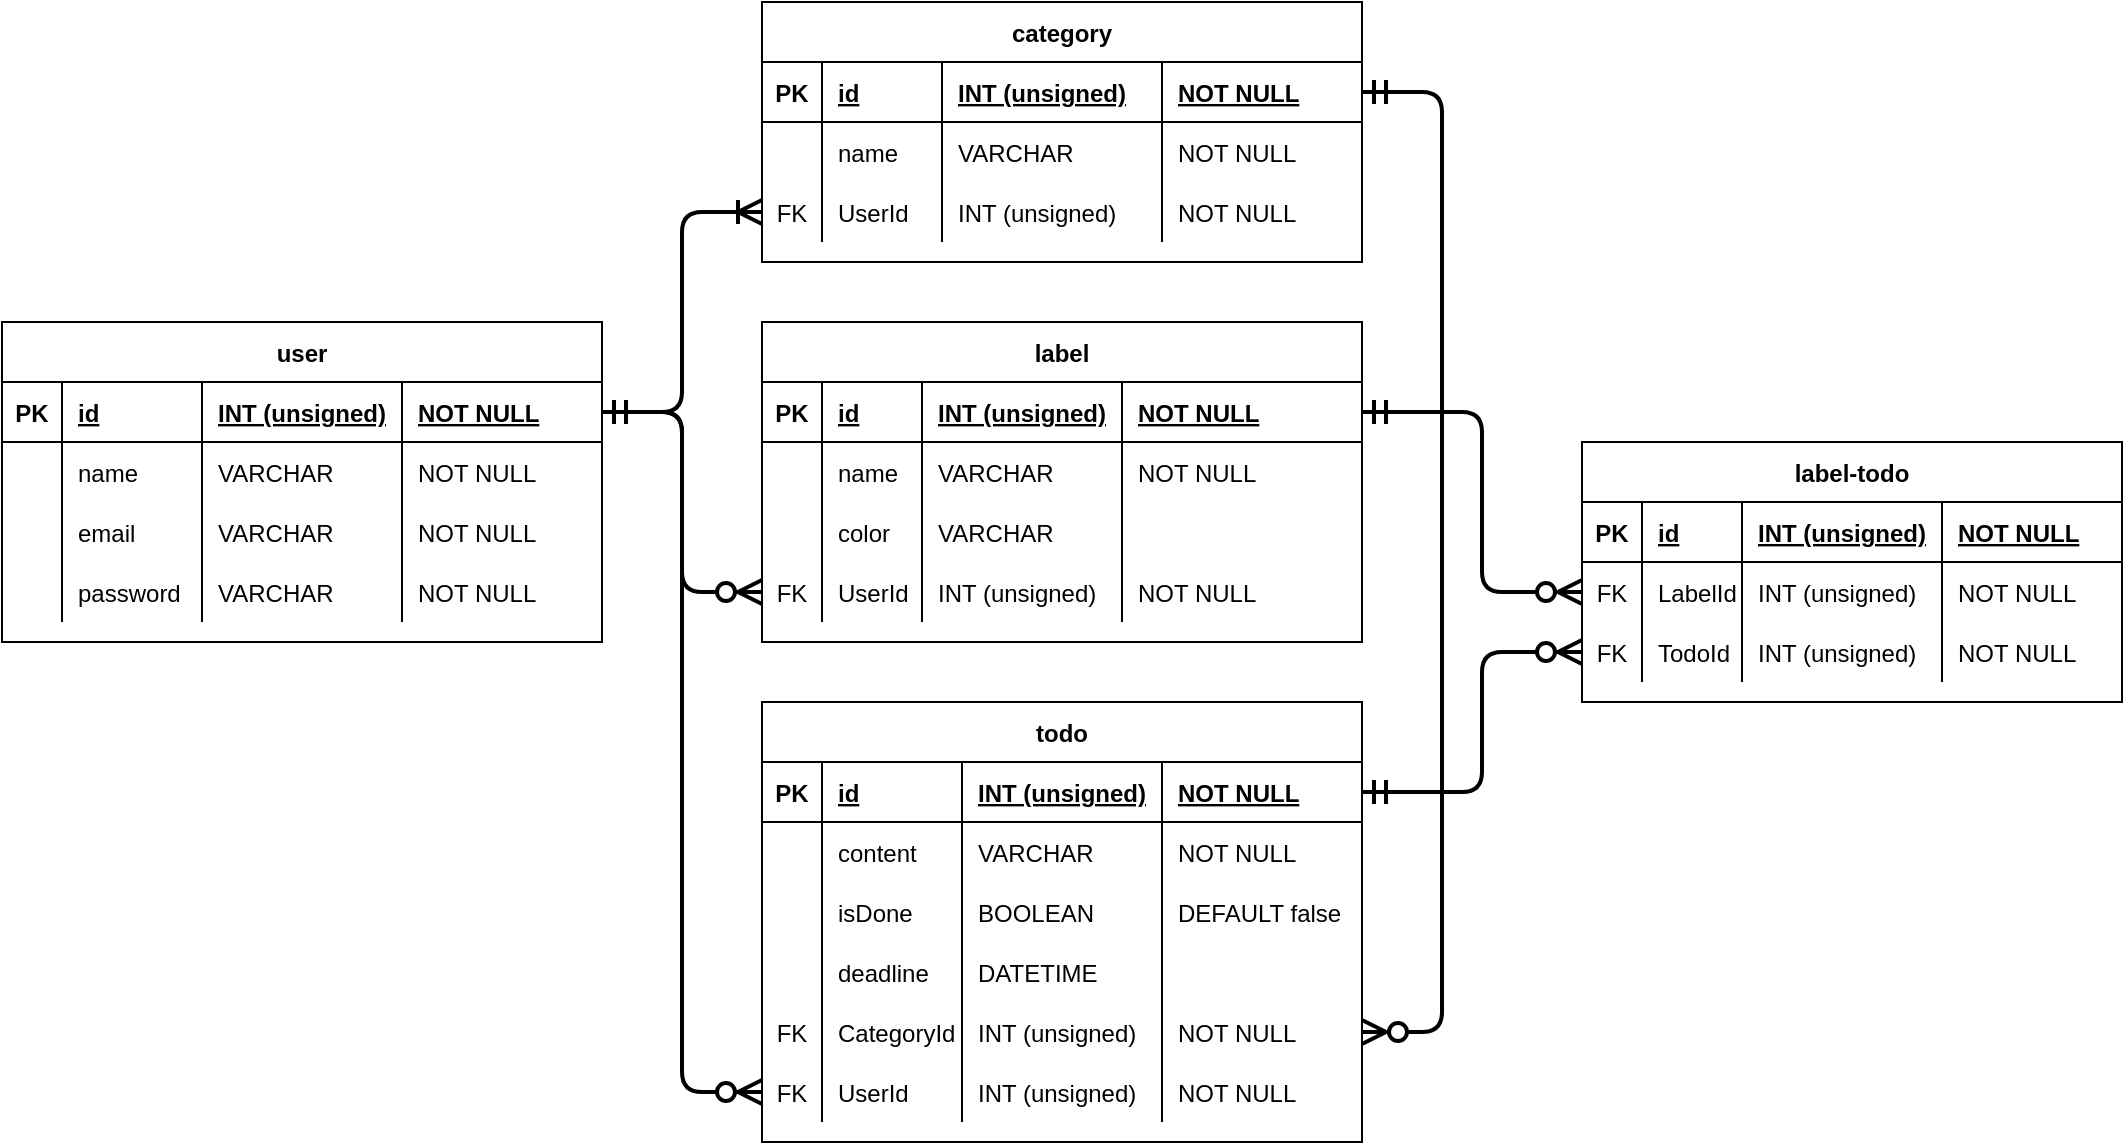 <mxfile version="14.6.13" type="device"><diagram id="R2lEEEUBdFMjLlhIrx00" name="Page-1"><mxGraphModel dx="1086" dy="806" grid="1" gridSize="10" guides="1" tooltips="1" connect="1" arrows="1" fold="1" page="1" pageScale="1" pageWidth="1169" pageHeight="827" math="0" shadow="0" extFonts="Permanent Marker^https://fonts.googleapis.com/css?family=Permanent+Marker"><root><mxCell id="0"/><mxCell id="1" parent="0"/><mxCell id="C-vyLk0tnHw3VtMMgP7b-23" value="category" style="shape=table;startSize=30;container=1;collapsible=1;childLayout=tableLayout;fixedRows=1;rowLines=0;fontStyle=1;align=center;resizeLast=1;" parent="1" vertex="1"><mxGeometry x="435" y="90" width="300" height="130" as="geometry"/></mxCell><mxCell id="C-vyLk0tnHw3VtMMgP7b-24" value="" style="shape=partialRectangle;collapsible=0;dropTarget=0;pointerEvents=0;fillColor=none;points=[[0,0.5],[1,0.5]];portConstraint=eastwest;top=0;left=0;right=0;bottom=1;" parent="C-vyLk0tnHw3VtMMgP7b-23" vertex="1"><mxGeometry y="30" width="300" height="30" as="geometry"/></mxCell><mxCell id="C-vyLk0tnHw3VtMMgP7b-25" value="PK" style="shape=partialRectangle;overflow=hidden;connectable=0;fillColor=none;top=0;left=0;bottom=0;right=0;fontStyle=1;" parent="C-vyLk0tnHw3VtMMgP7b-24" vertex="1"><mxGeometry width="30" height="30" as="geometry"/></mxCell><mxCell id="C-vyLk0tnHw3VtMMgP7b-26" value="id" style="shape=partialRectangle;overflow=hidden;connectable=0;fillColor=none;top=0;left=0;bottom=0;right=0;align=left;spacingLeft=6;fontStyle=5;" parent="C-vyLk0tnHw3VtMMgP7b-24" vertex="1"><mxGeometry x="30" width="60" height="30" as="geometry"/></mxCell><mxCell id="ZadBOkuzzc8roMkSDBd8-3" value="INT (unsigned)" style="shape=partialRectangle;overflow=hidden;connectable=0;fillColor=none;top=0;left=0;bottom=0;right=0;align=left;spacingLeft=6;fontStyle=5;" parent="C-vyLk0tnHw3VtMMgP7b-24" vertex="1"><mxGeometry x="90" width="110" height="30" as="geometry"/></mxCell><mxCell id="ZadBOkuzzc8roMkSDBd8-1" value="NOT NULL" style="shape=partialRectangle;overflow=hidden;connectable=0;fillColor=none;top=0;left=0;bottom=0;right=0;align=left;spacingLeft=6;fontStyle=5;" parent="C-vyLk0tnHw3VtMMgP7b-24" vertex="1"><mxGeometry x="200" width="100" height="30" as="geometry"/></mxCell><mxCell id="C-vyLk0tnHw3VtMMgP7b-27" value="" style="shape=partialRectangle;collapsible=0;dropTarget=0;pointerEvents=0;fillColor=none;points=[[0,0.5],[1,0.5]];portConstraint=eastwest;top=0;left=0;right=0;bottom=0;" parent="C-vyLk0tnHw3VtMMgP7b-23" vertex="1"><mxGeometry y="60" width="300" height="30" as="geometry"/></mxCell><mxCell id="C-vyLk0tnHw3VtMMgP7b-28" value="" style="shape=partialRectangle;overflow=hidden;connectable=0;fillColor=none;top=0;left=0;bottom=0;right=0;" parent="C-vyLk0tnHw3VtMMgP7b-27" vertex="1"><mxGeometry width="30" height="30" as="geometry"/></mxCell><mxCell id="C-vyLk0tnHw3VtMMgP7b-29" value="name" style="shape=partialRectangle;overflow=hidden;connectable=0;fillColor=none;top=0;left=0;bottom=0;right=0;align=left;spacingLeft=6;" parent="C-vyLk0tnHw3VtMMgP7b-27" vertex="1"><mxGeometry x="30" width="60" height="30" as="geometry"/></mxCell><mxCell id="ZadBOkuzzc8roMkSDBd8-4" value="VARCHAR" style="shape=partialRectangle;overflow=hidden;connectable=0;fillColor=none;top=0;left=0;bottom=0;right=0;align=left;spacingLeft=6;" parent="C-vyLk0tnHw3VtMMgP7b-27" vertex="1"><mxGeometry x="90" width="110" height="30" as="geometry"/></mxCell><mxCell id="ZadBOkuzzc8roMkSDBd8-2" value="NOT NULL" style="shape=partialRectangle;overflow=hidden;connectable=0;fillColor=none;top=0;left=0;bottom=0;right=0;align=left;spacingLeft=6;" parent="C-vyLk0tnHw3VtMMgP7b-27" vertex="1"><mxGeometry x="200" width="100" height="30" as="geometry"/></mxCell><mxCell id="ZadBOkuzzc8roMkSDBd8-5" style="shape=partialRectangle;collapsible=0;dropTarget=0;pointerEvents=0;fillColor=none;points=[[0,0.5],[1,0.5]];portConstraint=eastwest;top=0;left=0;right=0;bottom=0;" parent="C-vyLk0tnHw3VtMMgP7b-23" vertex="1"><mxGeometry y="90" width="300" height="30" as="geometry"/></mxCell><mxCell id="ZadBOkuzzc8roMkSDBd8-6" value="FK" style="shape=partialRectangle;overflow=hidden;connectable=0;fillColor=none;top=0;left=0;bottom=0;right=0;" parent="ZadBOkuzzc8roMkSDBd8-5" vertex="1"><mxGeometry width="30" height="30" as="geometry"/></mxCell><mxCell id="ZadBOkuzzc8roMkSDBd8-7" value="UserId" style="shape=partialRectangle;overflow=hidden;connectable=0;fillColor=none;top=0;left=0;bottom=0;right=0;align=left;spacingLeft=6;" parent="ZadBOkuzzc8roMkSDBd8-5" vertex="1"><mxGeometry x="30" width="60" height="30" as="geometry"/></mxCell><mxCell id="ZadBOkuzzc8roMkSDBd8-8" value="INT (unsigned)" style="shape=partialRectangle;overflow=hidden;connectable=0;fillColor=none;top=0;left=0;bottom=0;right=0;align=left;spacingLeft=6;" parent="ZadBOkuzzc8roMkSDBd8-5" vertex="1"><mxGeometry x="90" width="110" height="30" as="geometry"/></mxCell><mxCell id="ZadBOkuzzc8roMkSDBd8-9" value="NOT NULL" style="shape=partialRectangle;overflow=hidden;connectable=0;fillColor=none;top=0;left=0;bottom=0;right=0;align=left;spacingLeft=6;" parent="ZadBOkuzzc8roMkSDBd8-5" vertex="1"><mxGeometry x="200" width="100" height="30" as="geometry"/></mxCell><mxCell id="ZadBOkuzzc8roMkSDBd8-10" value="label" style="shape=table;startSize=30;container=1;collapsible=1;childLayout=tableLayout;fixedRows=1;rowLines=0;fontStyle=1;align=center;resizeLast=1;" parent="1" vertex="1"><mxGeometry x="435" y="250" width="300" height="160" as="geometry"/></mxCell><mxCell id="ZadBOkuzzc8roMkSDBd8-11" value="" style="shape=partialRectangle;collapsible=0;dropTarget=0;pointerEvents=0;fillColor=none;points=[[0,0.5],[1,0.5]];portConstraint=eastwest;top=0;left=0;right=0;bottom=1;" parent="ZadBOkuzzc8roMkSDBd8-10" vertex="1"><mxGeometry y="30" width="300" height="30" as="geometry"/></mxCell><mxCell id="ZadBOkuzzc8roMkSDBd8-12" value="PK" style="shape=partialRectangle;overflow=hidden;connectable=0;fillColor=none;top=0;left=0;bottom=0;right=0;fontStyle=1;" parent="ZadBOkuzzc8roMkSDBd8-11" vertex="1"><mxGeometry width="30" height="30" as="geometry"/></mxCell><mxCell id="ZadBOkuzzc8roMkSDBd8-13" value="id" style="shape=partialRectangle;overflow=hidden;connectable=0;fillColor=none;top=0;left=0;bottom=0;right=0;align=left;spacingLeft=6;fontStyle=5;" parent="ZadBOkuzzc8roMkSDBd8-11" vertex="1"><mxGeometry x="30" width="50" height="30" as="geometry"/></mxCell><mxCell id="ZadBOkuzzc8roMkSDBd8-14" value="INT (unsigned)" style="shape=partialRectangle;overflow=hidden;connectable=0;fillColor=none;top=0;left=0;bottom=0;right=0;align=left;spacingLeft=6;fontStyle=5;" parent="ZadBOkuzzc8roMkSDBd8-11" vertex="1"><mxGeometry x="80" width="100" height="30" as="geometry"/></mxCell><mxCell id="ZadBOkuzzc8roMkSDBd8-15" value="NOT NULL" style="shape=partialRectangle;overflow=hidden;connectable=0;fillColor=none;top=0;left=0;bottom=0;right=0;align=left;spacingLeft=6;fontStyle=5;" parent="ZadBOkuzzc8roMkSDBd8-11" vertex="1"><mxGeometry x="180" width="120" height="30" as="geometry"/></mxCell><mxCell id="ZadBOkuzzc8roMkSDBd8-16" value="" style="shape=partialRectangle;collapsible=0;dropTarget=0;pointerEvents=0;fillColor=none;points=[[0,0.5],[1,0.5]];portConstraint=eastwest;top=0;left=0;right=0;bottom=0;" parent="ZadBOkuzzc8roMkSDBd8-10" vertex="1"><mxGeometry y="60" width="300" height="30" as="geometry"/></mxCell><mxCell id="ZadBOkuzzc8roMkSDBd8-17" value="" style="shape=partialRectangle;overflow=hidden;connectable=0;fillColor=none;top=0;left=0;bottom=0;right=0;" parent="ZadBOkuzzc8roMkSDBd8-16" vertex="1"><mxGeometry width="30" height="30" as="geometry"/></mxCell><mxCell id="ZadBOkuzzc8roMkSDBd8-18" value="name" style="shape=partialRectangle;overflow=hidden;connectable=0;fillColor=none;top=0;left=0;bottom=0;right=0;align=left;spacingLeft=6;" parent="ZadBOkuzzc8roMkSDBd8-16" vertex="1"><mxGeometry x="30" width="50" height="30" as="geometry"/></mxCell><mxCell id="ZadBOkuzzc8roMkSDBd8-19" value="VARCHAR" style="shape=partialRectangle;overflow=hidden;connectable=0;fillColor=none;top=0;left=0;bottom=0;right=0;align=left;spacingLeft=6;" parent="ZadBOkuzzc8roMkSDBd8-16" vertex="1"><mxGeometry x="80" width="100" height="30" as="geometry"/></mxCell><mxCell id="ZadBOkuzzc8roMkSDBd8-20" value="NOT NULL" style="shape=partialRectangle;overflow=hidden;connectable=0;fillColor=none;top=0;left=0;bottom=0;right=0;align=left;spacingLeft=6;" parent="ZadBOkuzzc8roMkSDBd8-16" vertex="1"><mxGeometry x="180" width="120" height="30" as="geometry"/></mxCell><mxCell id="ZadBOkuzzc8roMkSDBd8-26" style="shape=partialRectangle;collapsible=0;dropTarget=0;pointerEvents=0;fillColor=none;points=[[0,0.5],[1,0.5]];portConstraint=eastwest;top=0;left=0;right=0;bottom=0;" parent="ZadBOkuzzc8roMkSDBd8-10" vertex="1"><mxGeometry y="90" width="300" height="30" as="geometry"/></mxCell><mxCell id="ZadBOkuzzc8roMkSDBd8-27" style="shape=partialRectangle;overflow=hidden;connectable=0;fillColor=none;top=0;left=0;bottom=0;right=0;" parent="ZadBOkuzzc8roMkSDBd8-26" vertex="1"><mxGeometry width="30" height="30" as="geometry"/></mxCell><mxCell id="ZadBOkuzzc8roMkSDBd8-28" value="color" style="shape=partialRectangle;overflow=hidden;connectable=0;fillColor=none;top=0;left=0;bottom=0;right=0;align=left;spacingLeft=6;" parent="ZadBOkuzzc8roMkSDBd8-26" vertex="1"><mxGeometry x="30" width="50" height="30" as="geometry"/></mxCell><mxCell id="ZadBOkuzzc8roMkSDBd8-29" value="VARCHAR" style="shape=partialRectangle;overflow=hidden;connectable=0;fillColor=none;top=0;left=0;bottom=0;right=0;align=left;spacingLeft=6;" parent="ZadBOkuzzc8roMkSDBd8-26" vertex="1"><mxGeometry x="80" width="100" height="30" as="geometry"/></mxCell><mxCell id="ZadBOkuzzc8roMkSDBd8-30" style="shape=partialRectangle;overflow=hidden;connectable=0;fillColor=none;top=0;left=0;bottom=0;right=0;align=left;spacingLeft=6;" parent="ZadBOkuzzc8roMkSDBd8-26" vertex="1"><mxGeometry x="180" width="120" height="30" as="geometry"/></mxCell><mxCell id="ZadBOkuzzc8roMkSDBd8-21" style="shape=partialRectangle;collapsible=0;dropTarget=0;pointerEvents=0;fillColor=none;points=[[0,0.5],[1,0.5]];portConstraint=eastwest;top=0;left=0;right=0;bottom=0;" parent="ZadBOkuzzc8roMkSDBd8-10" vertex="1"><mxGeometry y="120" width="300" height="30" as="geometry"/></mxCell><mxCell id="ZadBOkuzzc8roMkSDBd8-22" value="FK" style="shape=partialRectangle;overflow=hidden;connectable=0;fillColor=none;top=0;left=0;bottom=0;right=0;" parent="ZadBOkuzzc8roMkSDBd8-21" vertex="1"><mxGeometry width="30" height="30" as="geometry"/></mxCell><mxCell id="ZadBOkuzzc8roMkSDBd8-23" value="UserId" style="shape=partialRectangle;overflow=hidden;connectable=0;fillColor=none;top=0;left=0;bottom=0;right=0;align=left;spacingLeft=6;" parent="ZadBOkuzzc8roMkSDBd8-21" vertex="1"><mxGeometry x="30" width="50" height="30" as="geometry"/></mxCell><mxCell id="ZadBOkuzzc8roMkSDBd8-24" value="INT (unsigned)" style="shape=partialRectangle;overflow=hidden;connectable=0;fillColor=none;top=0;left=0;bottom=0;right=0;align=left;spacingLeft=6;" parent="ZadBOkuzzc8roMkSDBd8-21" vertex="1"><mxGeometry x="80" width="100" height="30" as="geometry"/></mxCell><mxCell id="ZadBOkuzzc8roMkSDBd8-25" value="NOT NULL" style="shape=partialRectangle;overflow=hidden;connectable=0;fillColor=none;top=0;left=0;bottom=0;right=0;align=left;spacingLeft=6;" parent="ZadBOkuzzc8roMkSDBd8-21" vertex="1"><mxGeometry x="180" width="120" height="30" as="geometry"/></mxCell><mxCell id="ZadBOkuzzc8roMkSDBd8-31" value="user" style="shape=table;startSize=30;container=1;collapsible=1;childLayout=tableLayout;fixedRows=1;rowLines=0;fontStyle=1;align=center;resizeLast=1;" parent="1" vertex="1"><mxGeometry x="55" y="250" width="300" height="160" as="geometry"/></mxCell><mxCell id="ZadBOkuzzc8roMkSDBd8-32" value="" style="shape=partialRectangle;collapsible=0;dropTarget=0;pointerEvents=0;fillColor=none;points=[[0,0.5],[1,0.5]];portConstraint=eastwest;top=0;left=0;right=0;bottom=1;" parent="ZadBOkuzzc8roMkSDBd8-31" vertex="1"><mxGeometry y="30" width="300" height="30" as="geometry"/></mxCell><mxCell id="ZadBOkuzzc8roMkSDBd8-33" value="PK" style="shape=partialRectangle;overflow=hidden;connectable=0;fillColor=none;top=0;left=0;bottom=0;right=0;fontStyle=1;" parent="ZadBOkuzzc8roMkSDBd8-32" vertex="1"><mxGeometry width="30" height="30" as="geometry"/></mxCell><mxCell id="ZadBOkuzzc8roMkSDBd8-34" value="id" style="shape=partialRectangle;overflow=hidden;connectable=0;fillColor=none;top=0;left=0;bottom=0;right=0;align=left;spacingLeft=6;fontStyle=5;" parent="ZadBOkuzzc8roMkSDBd8-32" vertex="1"><mxGeometry x="30" width="70" height="30" as="geometry"/></mxCell><mxCell id="ZadBOkuzzc8roMkSDBd8-35" value="INT (unsigned)" style="shape=partialRectangle;overflow=hidden;connectable=0;fillColor=none;top=0;left=0;bottom=0;right=0;align=left;spacingLeft=6;fontStyle=5;" parent="ZadBOkuzzc8roMkSDBd8-32" vertex="1"><mxGeometry x="100" width="100" height="30" as="geometry"/></mxCell><mxCell id="ZadBOkuzzc8roMkSDBd8-36" value="NOT NULL" style="shape=partialRectangle;overflow=hidden;connectable=0;fillColor=none;top=0;left=0;bottom=0;right=0;align=left;spacingLeft=6;fontStyle=5;" parent="ZadBOkuzzc8roMkSDBd8-32" vertex="1"><mxGeometry x="200" width="100" height="30" as="geometry"/></mxCell><mxCell id="ZadBOkuzzc8roMkSDBd8-37" value="" style="shape=partialRectangle;collapsible=0;dropTarget=0;pointerEvents=0;fillColor=none;points=[[0,0.5],[1,0.5]];portConstraint=eastwest;top=0;left=0;right=0;bottom=0;" parent="ZadBOkuzzc8roMkSDBd8-31" vertex="1"><mxGeometry y="60" width="300" height="30" as="geometry"/></mxCell><mxCell id="ZadBOkuzzc8roMkSDBd8-38" value="" style="shape=partialRectangle;overflow=hidden;connectable=0;fillColor=none;top=0;left=0;bottom=0;right=0;" parent="ZadBOkuzzc8roMkSDBd8-37" vertex="1"><mxGeometry width="30" height="30" as="geometry"/></mxCell><mxCell id="ZadBOkuzzc8roMkSDBd8-39" value="name" style="shape=partialRectangle;overflow=hidden;connectable=0;fillColor=none;top=0;left=0;bottom=0;right=0;align=left;spacingLeft=6;" parent="ZadBOkuzzc8roMkSDBd8-37" vertex="1"><mxGeometry x="30" width="70" height="30" as="geometry"/></mxCell><mxCell id="ZadBOkuzzc8roMkSDBd8-40" value="VARCHAR" style="shape=partialRectangle;overflow=hidden;connectable=0;fillColor=none;top=0;left=0;bottom=0;right=0;align=left;spacingLeft=6;" parent="ZadBOkuzzc8roMkSDBd8-37" vertex="1"><mxGeometry x="100" width="100" height="30" as="geometry"/></mxCell><mxCell id="ZadBOkuzzc8roMkSDBd8-41" value="NOT NULL" style="shape=partialRectangle;overflow=hidden;connectable=0;fillColor=none;top=0;left=0;bottom=0;right=0;align=left;spacingLeft=6;" parent="ZadBOkuzzc8roMkSDBd8-37" vertex="1"><mxGeometry x="200" width="100" height="30" as="geometry"/></mxCell><mxCell id="ZadBOkuzzc8roMkSDBd8-42" style="shape=partialRectangle;collapsible=0;dropTarget=0;pointerEvents=0;fillColor=none;points=[[0,0.5],[1,0.5]];portConstraint=eastwest;top=0;left=0;right=0;bottom=0;" parent="ZadBOkuzzc8roMkSDBd8-31" vertex="1"><mxGeometry y="90" width="300" height="30" as="geometry"/></mxCell><mxCell id="ZadBOkuzzc8roMkSDBd8-43" style="shape=partialRectangle;overflow=hidden;connectable=0;fillColor=none;top=0;left=0;bottom=0;right=0;" parent="ZadBOkuzzc8roMkSDBd8-42" vertex="1"><mxGeometry width="30" height="30" as="geometry"/></mxCell><mxCell id="ZadBOkuzzc8roMkSDBd8-44" value="email" style="shape=partialRectangle;overflow=hidden;connectable=0;fillColor=none;top=0;left=0;bottom=0;right=0;align=left;spacingLeft=6;" parent="ZadBOkuzzc8roMkSDBd8-42" vertex="1"><mxGeometry x="30" width="70" height="30" as="geometry"/></mxCell><mxCell id="ZadBOkuzzc8roMkSDBd8-45" value="VARCHAR" style="shape=partialRectangle;overflow=hidden;connectable=0;fillColor=none;top=0;left=0;bottom=0;right=0;align=left;spacingLeft=6;" parent="ZadBOkuzzc8roMkSDBd8-42" vertex="1"><mxGeometry x="100" width="100" height="30" as="geometry"/></mxCell><mxCell id="ZadBOkuzzc8roMkSDBd8-46" value="NOT NULL" style="shape=partialRectangle;overflow=hidden;connectable=0;fillColor=none;top=0;left=0;bottom=0;right=0;align=left;spacingLeft=6;" parent="ZadBOkuzzc8roMkSDBd8-42" vertex="1"><mxGeometry x="200" width="100" height="30" as="geometry"/></mxCell><mxCell id="ZadBOkuzzc8roMkSDBd8-47" style="shape=partialRectangle;collapsible=0;dropTarget=0;pointerEvents=0;fillColor=none;points=[[0,0.5],[1,0.5]];portConstraint=eastwest;top=0;left=0;right=0;bottom=0;" parent="ZadBOkuzzc8roMkSDBd8-31" vertex="1"><mxGeometry y="120" width="300" height="30" as="geometry"/></mxCell><mxCell id="ZadBOkuzzc8roMkSDBd8-48" value="" style="shape=partialRectangle;overflow=hidden;connectable=0;fillColor=none;top=0;left=0;bottom=0;right=0;" parent="ZadBOkuzzc8roMkSDBd8-47" vertex="1"><mxGeometry width="30" height="30" as="geometry"/></mxCell><mxCell id="ZadBOkuzzc8roMkSDBd8-49" value="password" style="shape=partialRectangle;overflow=hidden;connectable=0;fillColor=none;top=0;left=0;bottom=0;right=0;align=left;spacingLeft=6;" parent="ZadBOkuzzc8roMkSDBd8-47" vertex="1"><mxGeometry x="30" width="70" height="30" as="geometry"/></mxCell><mxCell id="ZadBOkuzzc8roMkSDBd8-50" value="VARCHAR" style="shape=partialRectangle;overflow=hidden;connectable=0;fillColor=none;top=0;left=0;bottom=0;right=0;align=left;spacingLeft=6;" parent="ZadBOkuzzc8roMkSDBd8-47" vertex="1"><mxGeometry x="100" width="100" height="30" as="geometry"/></mxCell><mxCell id="ZadBOkuzzc8roMkSDBd8-51" value="NOT NULL" style="shape=partialRectangle;overflow=hidden;connectable=0;fillColor=none;top=0;left=0;bottom=0;right=0;align=left;spacingLeft=6;" parent="ZadBOkuzzc8roMkSDBd8-47" vertex="1"><mxGeometry x="200" width="100" height="30" as="geometry"/></mxCell><mxCell id="ZadBOkuzzc8roMkSDBd8-52" value="todo" style="shape=table;startSize=30;container=1;collapsible=1;childLayout=tableLayout;fixedRows=1;rowLines=0;fontStyle=1;align=center;resizeLast=1;" parent="1" vertex="1"><mxGeometry x="435" y="440" width="300" height="220" as="geometry"/></mxCell><mxCell id="ZadBOkuzzc8roMkSDBd8-53" value="" style="shape=partialRectangle;collapsible=0;dropTarget=0;pointerEvents=0;fillColor=none;points=[[0,0.5],[1,0.5]];portConstraint=eastwest;top=0;left=0;right=0;bottom=1;" parent="ZadBOkuzzc8roMkSDBd8-52" vertex="1"><mxGeometry y="30" width="300" height="30" as="geometry"/></mxCell><mxCell id="ZadBOkuzzc8roMkSDBd8-54" value="PK" style="shape=partialRectangle;overflow=hidden;connectable=0;fillColor=none;top=0;left=0;bottom=0;right=0;fontStyle=1;" parent="ZadBOkuzzc8roMkSDBd8-53" vertex="1"><mxGeometry width="30" height="30" as="geometry"/></mxCell><mxCell id="ZadBOkuzzc8roMkSDBd8-55" value="id" style="shape=partialRectangle;overflow=hidden;connectable=0;fillColor=none;top=0;left=0;bottom=0;right=0;align=left;spacingLeft=6;fontStyle=5;" parent="ZadBOkuzzc8roMkSDBd8-53" vertex="1"><mxGeometry x="30" width="70" height="30" as="geometry"/></mxCell><mxCell id="ZadBOkuzzc8roMkSDBd8-56" value="INT (unsigned)" style="shape=partialRectangle;overflow=hidden;connectable=0;fillColor=none;top=0;left=0;bottom=0;right=0;align=left;spacingLeft=6;fontStyle=5;" parent="ZadBOkuzzc8roMkSDBd8-53" vertex="1"><mxGeometry x="100" width="100" height="30" as="geometry"/></mxCell><mxCell id="ZadBOkuzzc8roMkSDBd8-57" value="NOT NULL" style="shape=partialRectangle;overflow=hidden;connectable=0;fillColor=none;top=0;left=0;bottom=0;right=0;align=left;spacingLeft=6;fontStyle=5;" parent="ZadBOkuzzc8roMkSDBd8-53" vertex="1"><mxGeometry x="200" width="100" height="30" as="geometry"/></mxCell><mxCell id="ZadBOkuzzc8roMkSDBd8-58" value="" style="shape=partialRectangle;collapsible=0;dropTarget=0;pointerEvents=0;fillColor=none;points=[[0,0.5],[1,0.5]];portConstraint=eastwest;top=0;left=0;right=0;bottom=0;" parent="ZadBOkuzzc8roMkSDBd8-52" vertex="1"><mxGeometry y="60" width="300" height="30" as="geometry"/></mxCell><mxCell id="ZadBOkuzzc8roMkSDBd8-59" value="" style="shape=partialRectangle;overflow=hidden;connectable=0;fillColor=none;top=0;left=0;bottom=0;right=0;" parent="ZadBOkuzzc8roMkSDBd8-58" vertex="1"><mxGeometry width="30" height="30" as="geometry"/></mxCell><mxCell id="ZadBOkuzzc8roMkSDBd8-60" value="content" style="shape=partialRectangle;overflow=hidden;connectable=0;fillColor=none;top=0;left=0;bottom=0;right=0;align=left;spacingLeft=6;" parent="ZadBOkuzzc8roMkSDBd8-58" vertex="1"><mxGeometry x="30" width="70" height="30" as="geometry"/></mxCell><mxCell id="ZadBOkuzzc8roMkSDBd8-61" value="VARCHAR" style="shape=partialRectangle;overflow=hidden;connectable=0;fillColor=none;top=0;left=0;bottom=0;right=0;align=left;spacingLeft=6;" parent="ZadBOkuzzc8roMkSDBd8-58" vertex="1"><mxGeometry x="100" width="100" height="30" as="geometry"/></mxCell><mxCell id="ZadBOkuzzc8roMkSDBd8-62" value="NOT NULL" style="shape=partialRectangle;overflow=hidden;connectable=0;fillColor=none;top=0;left=0;bottom=0;right=0;align=left;spacingLeft=6;" parent="ZadBOkuzzc8roMkSDBd8-58" vertex="1"><mxGeometry x="200" width="100" height="30" as="geometry"/></mxCell><mxCell id="ZadBOkuzzc8roMkSDBd8-78" style="shape=partialRectangle;collapsible=0;dropTarget=0;pointerEvents=0;fillColor=none;points=[[0,0.5],[1,0.5]];portConstraint=eastwest;top=0;left=0;right=0;bottom=0;" parent="ZadBOkuzzc8roMkSDBd8-52" vertex="1"><mxGeometry y="90" width="300" height="30" as="geometry"/></mxCell><mxCell id="ZadBOkuzzc8roMkSDBd8-79" style="shape=partialRectangle;overflow=hidden;connectable=0;fillColor=none;top=0;left=0;bottom=0;right=0;" parent="ZadBOkuzzc8roMkSDBd8-78" vertex="1"><mxGeometry width="30" height="30" as="geometry"/></mxCell><mxCell id="ZadBOkuzzc8roMkSDBd8-80" value="isDone" style="shape=partialRectangle;overflow=hidden;connectable=0;fillColor=none;top=0;left=0;bottom=0;right=0;align=left;spacingLeft=6;" parent="ZadBOkuzzc8roMkSDBd8-78" vertex="1"><mxGeometry x="30" width="70" height="30" as="geometry"/></mxCell><mxCell id="ZadBOkuzzc8roMkSDBd8-81" value="BOOLEAN" style="shape=partialRectangle;overflow=hidden;connectable=0;fillColor=none;top=0;left=0;bottom=0;right=0;align=left;spacingLeft=6;" parent="ZadBOkuzzc8roMkSDBd8-78" vertex="1"><mxGeometry x="100" width="100" height="30" as="geometry"/></mxCell><mxCell id="ZadBOkuzzc8roMkSDBd8-82" value="DEFAULT false" style="shape=partialRectangle;overflow=hidden;connectable=0;fillColor=none;top=0;left=0;bottom=0;right=0;align=left;spacingLeft=6;" parent="ZadBOkuzzc8roMkSDBd8-78" vertex="1"><mxGeometry x="200" width="100" height="30" as="geometry"/></mxCell><mxCell id="ZadBOkuzzc8roMkSDBd8-63" style="shape=partialRectangle;collapsible=0;dropTarget=0;pointerEvents=0;fillColor=none;points=[[0,0.5],[1,0.5]];portConstraint=eastwest;top=0;left=0;right=0;bottom=0;" parent="ZadBOkuzzc8roMkSDBd8-52" vertex="1"><mxGeometry y="120" width="300" height="30" as="geometry"/></mxCell><mxCell id="ZadBOkuzzc8roMkSDBd8-64" style="shape=partialRectangle;overflow=hidden;connectable=0;fillColor=none;top=0;left=0;bottom=0;right=0;" parent="ZadBOkuzzc8roMkSDBd8-63" vertex="1"><mxGeometry width="30" height="30" as="geometry"/></mxCell><mxCell id="ZadBOkuzzc8roMkSDBd8-65" value="deadline" style="shape=partialRectangle;overflow=hidden;connectable=0;fillColor=none;top=0;left=0;bottom=0;right=0;align=left;spacingLeft=6;" parent="ZadBOkuzzc8roMkSDBd8-63" vertex="1"><mxGeometry x="30" width="70" height="30" as="geometry"/></mxCell><mxCell id="ZadBOkuzzc8roMkSDBd8-66" value="DATETIME" style="shape=partialRectangle;overflow=hidden;connectable=0;fillColor=none;top=0;left=0;bottom=0;right=0;align=left;spacingLeft=6;" parent="ZadBOkuzzc8roMkSDBd8-63" vertex="1"><mxGeometry x="100" width="100" height="30" as="geometry"/></mxCell><mxCell id="ZadBOkuzzc8roMkSDBd8-67" value="" style="shape=partialRectangle;overflow=hidden;connectable=0;fillColor=none;top=0;left=0;bottom=0;right=0;align=left;spacingLeft=6;" parent="ZadBOkuzzc8roMkSDBd8-63" vertex="1"><mxGeometry x="200" width="100" height="30" as="geometry"/></mxCell><mxCell id="ZadBOkuzzc8roMkSDBd8-68" style="shape=partialRectangle;collapsible=0;dropTarget=0;pointerEvents=0;fillColor=none;points=[[0,0.5],[1,0.5]];portConstraint=eastwest;top=0;left=0;right=0;bottom=0;" parent="ZadBOkuzzc8roMkSDBd8-52" vertex="1"><mxGeometry y="150" width="300" height="30" as="geometry"/></mxCell><mxCell id="ZadBOkuzzc8roMkSDBd8-69" value="FK" style="shape=partialRectangle;overflow=hidden;connectable=0;fillColor=none;top=0;left=0;bottom=0;right=0;" parent="ZadBOkuzzc8roMkSDBd8-68" vertex="1"><mxGeometry width="30" height="30" as="geometry"/></mxCell><mxCell id="ZadBOkuzzc8roMkSDBd8-70" value="CategoryId" style="shape=partialRectangle;overflow=hidden;connectable=0;fillColor=none;top=0;left=0;bottom=0;right=0;align=left;spacingLeft=6;" parent="ZadBOkuzzc8roMkSDBd8-68" vertex="1"><mxGeometry x="30" width="70" height="30" as="geometry"/></mxCell><mxCell id="ZadBOkuzzc8roMkSDBd8-71" value="INT (unsigned)" style="shape=partialRectangle;overflow=hidden;connectable=0;fillColor=none;top=0;left=0;bottom=0;right=0;align=left;spacingLeft=6;" parent="ZadBOkuzzc8roMkSDBd8-68" vertex="1"><mxGeometry x="100" width="100" height="30" as="geometry"/></mxCell><mxCell id="ZadBOkuzzc8roMkSDBd8-72" value="NOT NULL" style="shape=partialRectangle;overflow=hidden;connectable=0;fillColor=none;top=0;left=0;bottom=0;right=0;align=left;spacingLeft=6;" parent="ZadBOkuzzc8roMkSDBd8-68" vertex="1"><mxGeometry x="200" width="100" height="30" as="geometry"/></mxCell><mxCell id="ZadBOkuzzc8roMkSDBd8-73" style="shape=partialRectangle;collapsible=0;dropTarget=0;pointerEvents=0;fillColor=none;points=[[0,0.5],[1,0.5]];portConstraint=eastwest;top=0;left=0;right=0;bottom=0;" parent="ZadBOkuzzc8roMkSDBd8-52" vertex="1"><mxGeometry y="180" width="300" height="30" as="geometry"/></mxCell><mxCell id="ZadBOkuzzc8roMkSDBd8-74" value="FK" style="shape=partialRectangle;overflow=hidden;connectable=0;fillColor=none;top=0;left=0;bottom=0;right=0;" parent="ZadBOkuzzc8roMkSDBd8-73" vertex="1"><mxGeometry width="30" height="30" as="geometry"/></mxCell><mxCell id="ZadBOkuzzc8roMkSDBd8-75" value="UserId" style="shape=partialRectangle;overflow=hidden;connectable=0;fillColor=none;top=0;left=0;bottom=0;right=0;align=left;spacingLeft=6;" parent="ZadBOkuzzc8roMkSDBd8-73" vertex="1"><mxGeometry x="30" width="70" height="30" as="geometry"/></mxCell><mxCell id="ZadBOkuzzc8roMkSDBd8-76" value="INT (unsigned)" style="shape=partialRectangle;overflow=hidden;connectable=0;fillColor=none;top=0;left=0;bottom=0;right=0;align=left;spacingLeft=6;" parent="ZadBOkuzzc8roMkSDBd8-73" vertex="1"><mxGeometry x="100" width="100" height="30" as="geometry"/></mxCell><mxCell id="ZadBOkuzzc8roMkSDBd8-77" value="NOT NULL" style="shape=partialRectangle;overflow=hidden;connectable=0;fillColor=none;top=0;left=0;bottom=0;right=0;align=left;spacingLeft=6;" parent="ZadBOkuzzc8roMkSDBd8-73" vertex="1"><mxGeometry x="200" width="100" height="30" as="geometry"/></mxCell><mxCell id="ZadBOkuzzc8roMkSDBd8-83" value="" style="edgeStyle=orthogonalEdgeStyle;fontSize=12;html=1;endArrow=ERoneToMany;startArrow=ERmandOne;endSize=9;startSize=9;strokeWidth=2;" parent="1" source="ZadBOkuzzc8roMkSDBd8-32" target="ZadBOkuzzc8roMkSDBd8-5" edge="1"><mxGeometry width="100" height="100" relative="1" as="geometry"><mxPoint x="235" y="230" as="sourcePoint"/><mxPoint x="335" y="130" as="targetPoint"/></mxGeometry></mxCell><mxCell id="ZadBOkuzzc8roMkSDBd8-84" value="" style="edgeStyle=orthogonalEdgeStyle;fontSize=12;html=1;endArrow=ERzeroToMany;startArrow=ERmandOne;endSize=9;startSize=9;strokeWidth=2;endFill=1;" parent="1" source="ZadBOkuzzc8roMkSDBd8-32" target="ZadBOkuzzc8roMkSDBd8-21" edge="1"><mxGeometry width="100" height="100" relative="1" as="geometry"><mxPoint x="365" y="305" as="sourcePoint"/><mxPoint x="445" y="205" as="targetPoint"/></mxGeometry></mxCell><mxCell id="ZadBOkuzzc8roMkSDBd8-85" value="label-todo" style="shape=table;startSize=30;container=1;collapsible=1;childLayout=tableLayout;fixedRows=1;rowLines=0;fontStyle=1;align=center;resizeLast=1;" parent="1" vertex="1"><mxGeometry x="845" y="310" width="270" height="130" as="geometry"/></mxCell><mxCell id="ZadBOkuzzc8roMkSDBd8-86" value="" style="shape=partialRectangle;collapsible=0;dropTarget=0;pointerEvents=0;fillColor=none;points=[[0,0.5],[1,0.5]];portConstraint=eastwest;top=0;left=0;right=0;bottom=1;" parent="ZadBOkuzzc8roMkSDBd8-85" vertex="1"><mxGeometry y="30" width="270" height="30" as="geometry"/></mxCell><mxCell id="ZadBOkuzzc8roMkSDBd8-87" value="PK" style="shape=partialRectangle;overflow=hidden;connectable=0;fillColor=none;top=0;left=0;bottom=0;right=0;fontStyle=1;" parent="ZadBOkuzzc8roMkSDBd8-86" vertex="1"><mxGeometry width="30" height="30" as="geometry"/></mxCell><mxCell id="ZadBOkuzzc8roMkSDBd8-88" value="id" style="shape=partialRectangle;overflow=hidden;connectable=0;fillColor=none;top=0;left=0;bottom=0;right=0;align=left;spacingLeft=6;fontStyle=5;" parent="ZadBOkuzzc8roMkSDBd8-86" vertex="1"><mxGeometry x="30" width="50" height="30" as="geometry"/></mxCell><mxCell id="ZadBOkuzzc8roMkSDBd8-89" value="INT (unsigned)" style="shape=partialRectangle;overflow=hidden;connectable=0;fillColor=none;top=0;left=0;bottom=0;right=0;align=left;spacingLeft=6;fontStyle=5;" parent="ZadBOkuzzc8roMkSDBd8-86" vertex="1"><mxGeometry x="80" width="100" height="30" as="geometry"/></mxCell><mxCell id="ZadBOkuzzc8roMkSDBd8-90" value="NOT NULL" style="shape=partialRectangle;overflow=hidden;connectable=0;fillColor=none;top=0;left=0;bottom=0;right=0;align=left;spacingLeft=6;fontStyle=5;" parent="ZadBOkuzzc8roMkSDBd8-86" vertex="1"><mxGeometry x="180" width="90" height="30" as="geometry"/></mxCell><mxCell id="ZadBOkuzzc8roMkSDBd8-91" value="" style="shape=partialRectangle;collapsible=0;dropTarget=0;pointerEvents=0;fillColor=none;points=[[0,0.5],[1,0.5]];portConstraint=eastwest;top=0;left=0;right=0;bottom=0;" parent="ZadBOkuzzc8roMkSDBd8-85" vertex="1"><mxGeometry y="60" width="270" height="30" as="geometry"/></mxCell><mxCell id="ZadBOkuzzc8roMkSDBd8-92" value="FK" style="shape=partialRectangle;overflow=hidden;connectable=0;fillColor=none;top=0;left=0;bottom=0;right=0;" parent="ZadBOkuzzc8roMkSDBd8-91" vertex="1"><mxGeometry width="30" height="30" as="geometry"/></mxCell><mxCell id="ZadBOkuzzc8roMkSDBd8-93" value="LabelId" style="shape=partialRectangle;overflow=hidden;connectable=0;fillColor=none;top=0;left=0;bottom=0;right=0;align=left;spacingLeft=6;" parent="ZadBOkuzzc8roMkSDBd8-91" vertex="1"><mxGeometry x="30" width="50" height="30" as="geometry"/></mxCell><mxCell id="ZadBOkuzzc8roMkSDBd8-94" value="INT (unsigned)" style="shape=partialRectangle;overflow=hidden;connectable=0;fillColor=none;top=0;left=0;bottom=0;right=0;align=left;spacingLeft=6;" parent="ZadBOkuzzc8roMkSDBd8-91" vertex="1"><mxGeometry x="80" width="100" height="30" as="geometry"/></mxCell><mxCell id="ZadBOkuzzc8roMkSDBd8-95" value="NOT NULL" style="shape=partialRectangle;overflow=hidden;connectable=0;fillColor=none;top=0;left=0;bottom=0;right=0;align=left;spacingLeft=6;" parent="ZadBOkuzzc8roMkSDBd8-91" vertex="1"><mxGeometry x="180" width="90" height="30" as="geometry"/></mxCell><mxCell id="ZadBOkuzzc8roMkSDBd8-101" style="shape=partialRectangle;collapsible=0;dropTarget=0;pointerEvents=0;fillColor=none;points=[[0,0.5],[1,0.5]];portConstraint=eastwest;top=0;left=0;right=0;bottom=0;" parent="ZadBOkuzzc8roMkSDBd8-85" vertex="1"><mxGeometry y="90" width="270" height="30" as="geometry"/></mxCell><mxCell id="ZadBOkuzzc8roMkSDBd8-102" value="FK" style="shape=partialRectangle;overflow=hidden;connectable=0;fillColor=none;top=0;left=0;bottom=0;right=0;" parent="ZadBOkuzzc8roMkSDBd8-101" vertex="1"><mxGeometry width="30" height="30" as="geometry"/></mxCell><mxCell id="ZadBOkuzzc8roMkSDBd8-103" value="TodoId" style="shape=partialRectangle;overflow=hidden;connectable=0;fillColor=none;top=0;left=0;bottom=0;right=0;align=left;spacingLeft=6;" parent="ZadBOkuzzc8roMkSDBd8-101" vertex="1"><mxGeometry x="30" width="50" height="30" as="geometry"/></mxCell><mxCell id="ZadBOkuzzc8roMkSDBd8-104" value="INT (unsigned)" style="shape=partialRectangle;overflow=hidden;connectable=0;fillColor=none;top=0;left=0;bottom=0;right=0;align=left;spacingLeft=6;" parent="ZadBOkuzzc8roMkSDBd8-101" vertex="1"><mxGeometry x="80" width="100" height="30" as="geometry"/></mxCell><mxCell id="ZadBOkuzzc8roMkSDBd8-105" value="NOT NULL" style="shape=partialRectangle;overflow=hidden;connectable=0;fillColor=none;top=0;left=0;bottom=0;right=0;align=left;spacingLeft=6;" parent="ZadBOkuzzc8roMkSDBd8-101" vertex="1"><mxGeometry x="180" width="90" height="30" as="geometry"/></mxCell><mxCell id="ZadBOkuzzc8roMkSDBd8-106" value="" style="edgeStyle=orthogonalEdgeStyle;fontSize=12;html=1;endArrow=ERzeroToMany;startArrow=ERmandOne;startSize=9;endSize=9;strokeWidth=2;" parent="1" source="ZadBOkuzzc8roMkSDBd8-53" target="ZadBOkuzzc8roMkSDBd8-101" edge="1"><mxGeometry width="100" height="100" relative="1" as="geometry"><mxPoint x="835" y="620" as="sourcePoint"/><mxPoint x="935" y="520" as="targetPoint"/><Array as="points"><mxPoint x="795" y="485"/><mxPoint x="795" y="415"/></Array></mxGeometry></mxCell><mxCell id="ZadBOkuzzc8roMkSDBd8-107" value="" style="edgeStyle=orthogonalEdgeStyle;fontSize=12;html=1;endArrow=ERzeroToMany;startArrow=ERmandOne;startSize=9;endSize=9;strokeWidth=2;" parent="1" source="ZadBOkuzzc8roMkSDBd8-11" target="ZadBOkuzzc8roMkSDBd8-91" edge="1"><mxGeometry width="100" height="100" relative="1" as="geometry"><mxPoint x="745" y="495" as="sourcePoint"/><mxPoint x="825" y="435" as="targetPoint"/><Array as="points"><mxPoint x="795" y="295"/><mxPoint x="795" y="385"/></Array></mxGeometry></mxCell><mxCell id="ZadBOkuzzc8roMkSDBd8-108" value="" style="edgeStyle=orthogonalEdgeStyle;fontSize=12;html=1;endArrow=ERzeroToMany;startArrow=ERmandOne;startSize=9;endSize=9;strokeWidth=2;" parent="1" source="C-vyLk0tnHw3VtMMgP7b-24" target="ZadBOkuzzc8roMkSDBd8-68" edge="1"><mxGeometry width="100" height="100" relative="1" as="geometry"><mxPoint x="745" y="305" as="sourcePoint"/><mxPoint x="825" y="405" as="targetPoint"/><Array as="points"><mxPoint x="775" y="135"/><mxPoint x="775" y="605"/></Array></mxGeometry></mxCell><mxCell id="ZadBOkuzzc8roMkSDBd8-109" value="" style="edgeStyle=orthogonalEdgeStyle;fontSize=12;html=1;endArrow=ERzeroToMany;startArrow=ERmandOne;endSize=9;startSize=9;strokeWidth=2;endFill=1;" parent="1" source="ZadBOkuzzc8roMkSDBd8-32" target="ZadBOkuzzc8roMkSDBd8-73" edge="1"><mxGeometry width="100" height="100" relative="1" as="geometry"><mxPoint x="365" y="305" as="sourcePoint"/><mxPoint x="445" y="305" as="targetPoint"/></mxGeometry></mxCell></root></mxGraphModel></diagram></mxfile>